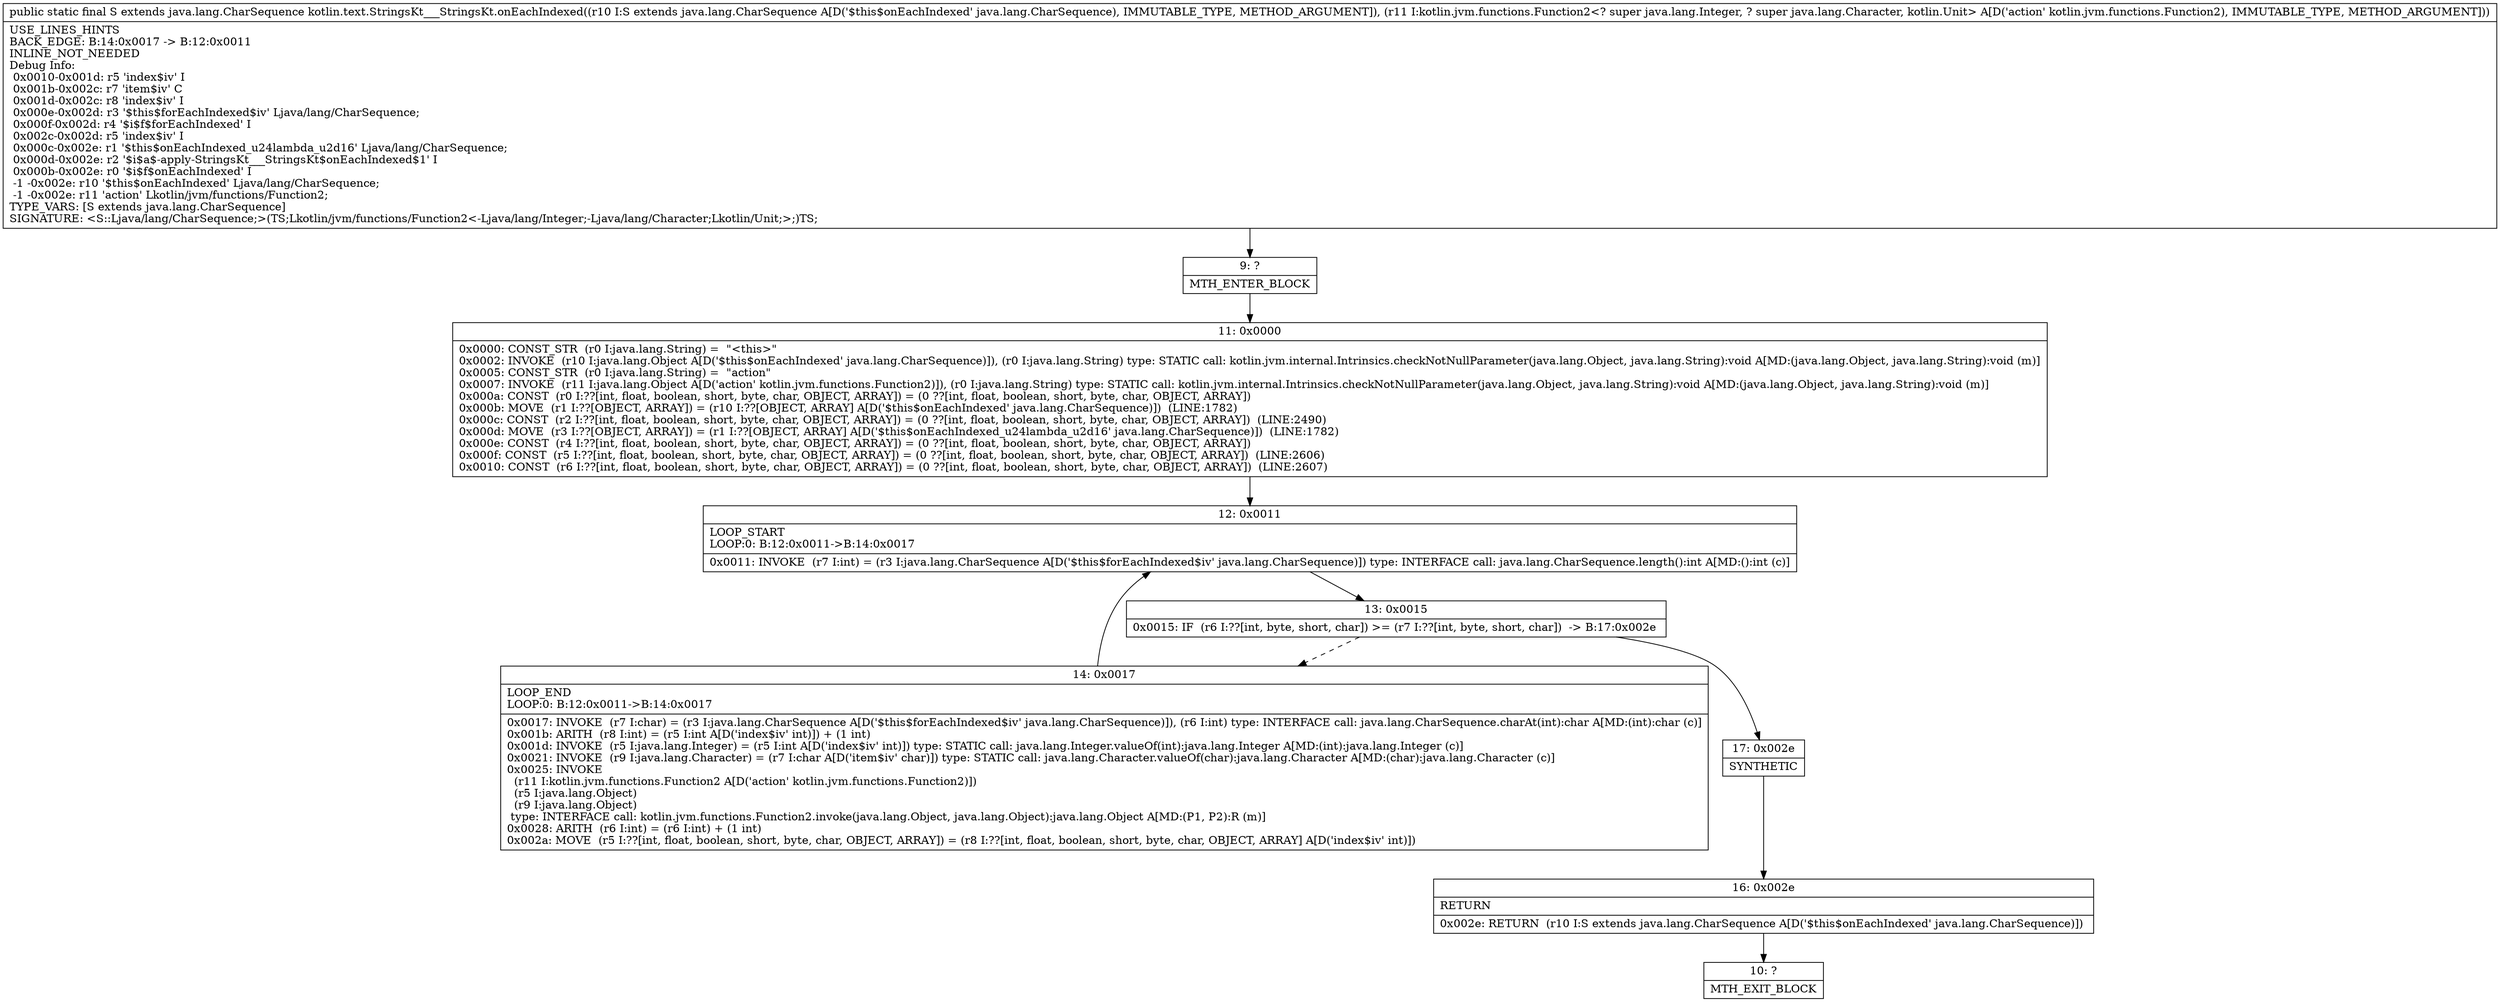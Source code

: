 digraph "CFG forkotlin.text.StringsKt___StringsKt.onEachIndexed(Ljava\/lang\/CharSequence;Lkotlin\/jvm\/functions\/Function2;)Ljava\/lang\/CharSequence;" {
Node_9 [shape=record,label="{9\:\ ?|MTH_ENTER_BLOCK\l}"];
Node_11 [shape=record,label="{11\:\ 0x0000|0x0000: CONST_STR  (r0 I:java.lang.String) =  \"\<this\>\" \l0x0002: INVOKE  (r10 I:java.lang.Object A[D('$this$onEachIndexed' java.lang.CharSequence)]), (r0 I:java.lang.String) type: STATIC call: kotlin.jvm.internal.Intrinsics.checkNotNullParameter(java.lang.Object, java.lang.String):void A[MD:(java.lang.Object, java.lang.String):void (m)]\l0x0005: CONST_STR  (r0 I:java.lang.String) =  \"action\" \l0x0007: INVOKE  (r11 I:java.lang.Object A[D('action' kotlin.jvm.functions.Function2)]), (r0 I:java.lang.String) type: STATIC call: kotlin.jvm.internal.Intrinsics.checkNotNullParameter(java.lang.Object, java.lang.String):void A[MD:(java.lang.Object, java.lang.String):void (m)]\l0x000a: CONST  (r0 I:??[int, float, boolean, short, byte, char, OBJECT, ARRAY]) = (0 ??[int, float, boolean, short, byte, char, OBJECT, ARRAY]) \l0x000b: MOVE  (r1 I:??[OBJECT, ARRAY]) = (r10 I:??[OBJECT, ARRAY] A[D('$this$onEachIndexed' java.lang.CharSequence)])  (LINE:1782)\l0x000c: CONST  (r2 I:??[int, float, boolean, short, byte, char, OBJECT, ARRAY]) = (0 ??[int, float, boolean, short, byte, char, OBJECT, ARRAY])  (LINE:2490)\l0x000d: MOVE  (r3 I:??[OBJECT, ARRAY]) = (r1 I:??[OBJECT, ARRAY] A[D('$this$onEachIndexed_u24lambda_u2d16' java.lang.CharSequence)])  (LINE:1782)\l0x000e: CONST  (r4 I:??[int, float, boolean, short, byte, char, OBJECT, ARRAY]) = (0 ??[int, float, boolean, short, byte, char, OBJECT, ARRAY]) \l0x000f: CONST  (r5 I:??[int, float, boolean, short, byte, char, OBJECT, ARRAY]) = (0 ??[int, float, boolean, short, byte, char, OBJECT, ARRAY])  (LINE:2606)\l0x0010: CONST  (r6 I:??[int, float, boolean, short, byte, char, OBJECT, ARRAY]) = (0 ??[int, float, boolean, short, byte, char, OBJECT, ARRAY])  (LINE:2607)\l}"];
Node_12 [shape=record,label="{12\:\ 0x0011|LOOP_START\lLOOP:0: B:12:0x0011\-\>B:14:0x0017\l|0x0011: INVOKE  (r7 I:int) = (r3 I:java.lang.CharSequence A[D('$this$forEachIndexed$iv' java.lang.CharSequence)]) type: INTERFACE call: java.lang.CharSequence.length():int A[MD:():int (c)]\l}"];
Node_13 [shape=record,label="{13\:\ 0x0015|0x0015: IF  (r6 I:??[int, byte, short, char]) \>= (r7 I:??[int, byte, short, char])  \-\> B:17:0x002e \l}"];
Node_14 [shape=record,label="{14\:\ 0x0017|LOOP_END\lLOOP:0: B:12:0x0011\-\>B:14:0x0017\l|0x0017: INVOKE  (r7 I:char) = (r3 I:java.lang.CharSequence A[D('$this$forEachIndexed$iv' java.lang.CharSequence)]), (r6 I:int) type: INTERFACE call: java.lang.CharSequence.charAt(int):char A[MD:(int):char (c)]\l0x001b: ARITH  (r8 I:int) = (r5 I:int A[D('index$iv' int)]) + (1 int) \l0x001d: INVOKE  (r5 I:java.lang.Integer) = (r5 I:int A[D('index$iv' int)]) type: STATIC call: java.lang.Integer.valueOf(int):java.lang.Integer A[MD:(int):java.lang.Integer (c)]\l0x0021: INVOKE  (r9 I:java.lang.Character) = (r7 I:char A[D('item$iv' char)]) type: STATIC call: java.lang.Character.valueOf(char):java.lang.Character A[MD:(char):java.lang.Character (c)]\l0x0025: INVOKE  \l  (r11 I:kotlin.jvm.functions.Function2 A[D('action' kotlin.jvm.functions.Function2)])\l  (r5 I:java.lang.Object)\l  (r9 I:java.lang.Object)\l type: INTERFACE call: kotlin.jvm.functions.Function2.invoke(java.lang.Object, java.lang.Object):java.lang.Object A[MD:(P1, P2):R (m)]\l0x0028: ARITH  (r6 I:int) = (r6 I:int) + (1 int) \l0x002a: MOVE  (r5 I:??[int, float, boolean, short, byte, char, OBJECT, ARRAY]) = (r8 I:??[int, float, boolean, short, byte, char, OBJECT, ARRAY] A[D('index$iv' int)]) \l}"];
Node_17 [shape=record,label="{17\:\ 0x002e|SYNTHETIC\l}"];
Node_16 [shape=record,label="{16\:\ 0x002e|RETURN\l|0x002e: RETURN  (r10 I:S extends java.lang.CharSequence A[D('$this$onEachIndexed' java.lang.CharSequence)]) \l}"];
Node_10 [shape=record,label="{10\:\ ?|MTH_EXIT_BLOCK\l}"];
MethodNode[shape=record,label="{public static final S extends java.lang.CharSequence kotlin.text.StringsKt___StringsKt.onEachIndexed((r10 I:S extends java.lang.CharSequence A[D('$this$onEachIndexed' java.lang.CharSequence), IMMUTABLE_TYPE, METHOD_ARGUMENT]), (r11 I:kotlin.jvm.functions.Function2\<? super java.lang.Integer, ? super java.lang.Character, kotlin.Unit\> A[D('action' kotlin.jvm.functions.Function2), IMMUTABLE_TYPE, METHOD_ARGUMENT]))  | USE_LINES_HINTS\lBACK_EDGE: B:14:0x0017 \-\> B:12:0x0011\lINLINE_NOT_NEEDED\lDebug Info:\l  0x0010\-0x001d: r5 'index$iv' I\l  0x001b\-0x002c: r7 'item$iv' C\l  0x001d\-0x002c: r8 'index$iv' I\l  0x000e\-0x002d: r3 '$this$forEachIndexed$iv' Ljava\/lang\/CharSequence;\l  0x000f\-0x002d: r4 '$i$f$forEachIndexed' I\l  0x002c\-0x002d: r5 'index$iv' I\l  0x000c\-0x002e: r1 '$this$onEachIndexed_u24lambda_u2d16' Ljava\/lang\/CharSequence;\l  0x000d\-0x002e: r2 '$i$a$\-apply\-StringsKt___StringsKt$onEachIndexed$1' I\l  0x000b\-0x002e: r0 '$i$f$onEachIndexed' I\l  \-1 \-0x002e: r10 '$this$onEachIndexed' Ljava\/lang\/CharSequence;\l  \-1 \-0x002e: r11 'action' Lkotlin\/jvm\/functions\/Function2;\lTYPE_VARS: [S extends java.lang.CharSequence]\lSIGNATURE: \<S::Ljava\/lang\/CharSequence;\>(TS;Lkotlin\/jvm\/functions\/Function2\<\-Ljava\/lang\/Integer;\-Ljava\/lang\/Character;Lkotlin\/Unit;\>;)TS;\l}"];
MethodNode -> Node_9;Node_9 -> Node_11;
Node_11 -> Node_12;
Node_12 -> Node_13;
Node_13 -> Node_14[style=dashed];
Node_13 -> Node_17;
Node_14 -> Node_12;
Node_17 -> Node_16;
Node_16 -> Node_10;
}

